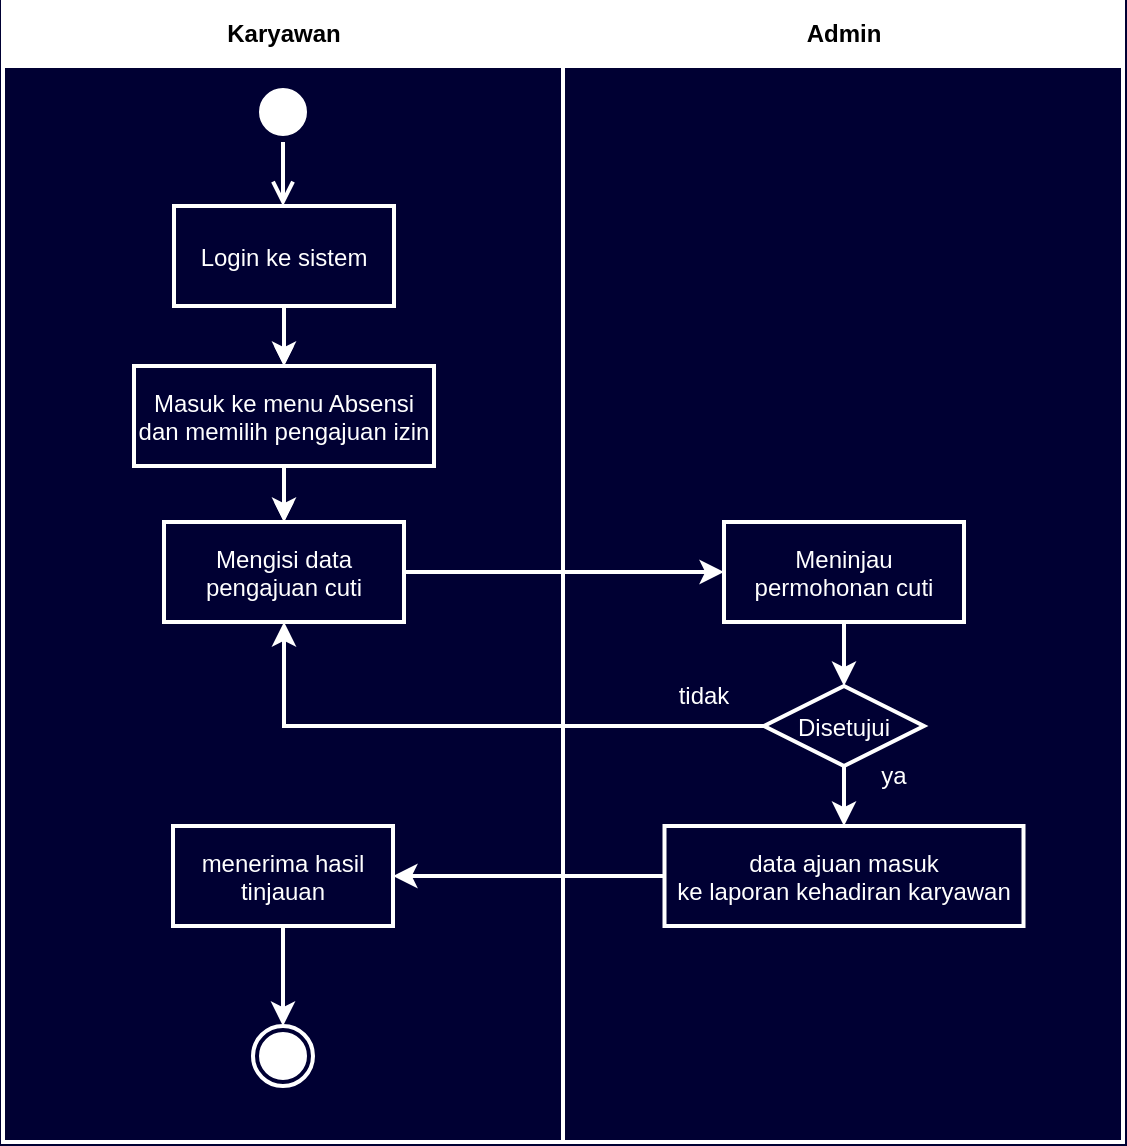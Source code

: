 <mxfile version="24.6.4" type="github">
  <diagram name="Page-1" id="e7e014a7-5840-1c2e-5031-d8a46d1fe8dd">
    <mxGraphModel dx="832" dy="491" grid="1" gridSize="10" guides="1" tooltips="1" connect="1" arrows="1" fold="1" page="1" pageScale="1" pageWidth="1169" pageHeight="826" background="#000033" math="0" shadow="0">
      <root>
        <mxCell id="0" />
        <mxCell id="1" parent="0" />
        <mxCell id="2" value="Karyawan" style="swimlane;whiteSpace=wrap;strokeColor=#FFFFFF;startSize=32;strokeWidth=2;" parent="1" vertex="1">
          <mxGeometry x="164.5" y="128" width="280" height="570" as="geometry" />
        </mxCell>
        <mxCell id="5" value="" style="ellipse;shape=startState;fillColor=#FFFFFF;strokeColor=#FFFFFF;strokeWidth=2;" parent="2" vertex="1">
          <mxGeometry x="125" y="40" width="30" height="30" as="geometry" />
        </mxCell>
        <mxCell id="6" value="" style="edgeStyle=elbowEdgeStyle;elbow=horizontal;verticalAlign=bottom;endArrow=open;endSize=8;strokeColor=#FFFFFF;endFill=1;rounded=0;strokeWidth=2;" parent="2" source="5" target="7" edge="1">
          <mxGeometry x="100" y="40" as="geometry">
            <mxPoint x="115" y="110" as="targetPoint" />
          </mxGeometry>
        </mxCell>
        <mxCell id="1oRJ0cOECCOfoFt3JvZV-47" style="edgeStyle=orthogonalEdgeStyle;rounded=0;orthogonalLoop=1;jettySize=auto;html=1;exitX=0.5;exitY=1;exitDx=0;exitDy=0;entryX=0.5;entryY=0;entryDx=0;entryDy=0;strokeColor=#FFFFFF;strokeWidth=2;" edge="1" parent="2" source="7" target="8">
          <mxGeometry relative="1" as="geometry" />
        </mxCell>
        <mxCell id="7" value="Login ke sistem" style="strokeColor=#FFFFFF;fontColor=#FFFFFF;fillColor=none;strokeWidth=2;" parent="2" vertex="1">
          <mxGeometry x="85.5" y="102" width="110" height="50" as="geometry" />
        </mxCell>
        <mxCell id="1oRJ0cOECCOfoFt3JvZV-48" style="edgeStyle=orthogonalEdgeStyle;rounded=0;orthogonalLoop=1;jettySize=auto;html=1;exitX=0.5;exitY=1;exitDx=0;exitDy=0;entryX=0.5;entryY=0;entryDx=0;entryDy=0;strokeColor=#FFFFFF;strokeWidth=2;" edge="1" parent="2" source="8" target="10">
          <mxGeometry relative="1" as="geometry" />
        </mxCell>
        <mxCell id="8" value="Masuk ke menu Absensi&#xa;dan memilih pengajuan izin" style="strokeColor=#FFFFFF;fontColor=#FFFFFF;fillColor=none;strokeWidth=2;" parent="2" vertex="1">
          <mxGeometry x="65.5" y="182" width="150" height="50" as="geometry" />
        </mxCell>
        <mxCell id="9" value="" style="endArrow=open;strokeColor=#FFFFFF;endFill=1;rounded=0;fontColor=#FFFFFF;strokeWidth=2;" parent="2" source="7" target="8" edge="1">
          <mxGeometry relative="1" as="geometry" />
        </mxCell>
        <mxCell id="10" value="Mengisi data&#xa;pengajuan cuti" style="strokeColor=#FFFFFF;fontColor=#FFFFFF;fillColor=none;strokeWidth=2;" parent="2" vertex="1">
          <mxGeometry x="80.5" y="260" width="120" height="50" as="geometry" />
        </mxCell>
        <mxCell id="11" value="" style="endArrow=open;strokeColor=#FFFFFF;endFill=1;rounded=0;fontColor=#FFFFFF;strokeWidth=2;" parent="2" source="8" target="10" edge="1">
          <mxGeometry relative="1" as="geometry" />
        </mxCell>
        <mxCell id="1oRJ0cOECCOfoFt3JvZV-55" style="edgeStyle=orthogonalEdgeStyle;rounded=0;orthogonalLoop=1;jettySize=auto;html=1;exitX=0.5;exitY=1;exitDx=0;exitDy=0;entryX=0.5;entryY=0;entryDx=0;entryDy=0;strokeColor=#FFFFFF;strokeWidth=2;" edge="1" parent="2" source="1oRJ0cOECCOfoFt3JvZV-43" target="1oRJ0cOECCOfoFt3JvZV-41">
          <mxGeometry relative="1" as="geometry" />
        </mxCell>
        <mxCell id="1oRJ0cOECCOfoFt3JvZV-43" value="menerima hasil&#xa;tinjauan" style="strokeColor=#FFFFFF;fontColor=#FFFFFF;fillColor=none;strokeWidth=2;" vertex="1" parent="2">
          <mxGeometry x="85" y="412" width="110" height="50" as="geometry" />
        </mxCell>
        <mxCell id="1oRJ0cOECCOfoFt3JvZV-41" value="" style="ellipse;html=1;shape=endState;fillColor=#FFFFFF;strokeColor=#FFFFFF;strokeWidth=2;" vertex="1" parent="2">
          <mxGeometry x="125" y="512" width="30" height="30" as="geometry" />
        </mxCell>
        <mxCell id="3" value="Admin" style="swimlane;whiteSpace=wrap;strokeColor=#FFFFFF;startSize=32;strokeWidth=2;" parent="1" vertex="1">
          <mxGeometry x="444.5" y="128" width="280" height="570" as="geometry" />
        </mxCell>
        <mxCell id="1oRJ0cOECCOfoFt3JvZV-52" style="edgeStyle=orthogonalEdgeStyle;rounded=0;orthogonalLoop=1;jettySize=auto;html=1;exitX=0.5;exitY=1;exitDx=0;exitDy=0;entryX=0.5;entryY=0;entryDx=0;entryDy=0;strokeColor=#FFFFFF;strokeWidth=2;" edge="1" parent="3" source="21" target="1oRJ0cOECCOfoFt3JvZV-44">
          <mxGeometry relative="1" as="geometry" />
        </mxCell>
        <mxCell id="21" value="Disetujui" style="rhombus;fillColor=none;strokeColor=#FFFFFF;fontColor=#FFFFFF;strokeWidth=2;" parent="3" vertex="1">
          <mxGeometry x="100.5" y="342" width="80" height="40" as="geometry" />
        </mxCell>
        <mxCell id="1oRJ0cOECCOfoFt3JvZV-50" style="edgeStyle=orthogonalEdgeStyle;rounded=0;orthogonalLoop=1;jettySize=auto;html=1;exitX=0.5;exitY=1;exitDx=0;exitDy=0;entryX=0.5;entryY=0;entryDx=0;entryDy=0;strokeColor=#FFFFFF;strokeWidth=2;" edge="1" parent="3" source="1oRJ0cOECCOfoFt3JvZV-42" target="21">
          <mxGeometry relative="1" as="geometry" />
        </mxCell>
        <mxCell id="1oRJ0cOECCOfoFt3JvZV-42" value="Meninjau&#xa;permohonan cuti" style="strokeColor=#FFFFFF;fontColor=#FFFFFF;fillColor=none;strokeWidth=2;" vertex="1" parent="3">
          <mxGeometry x="80.5" y="260" width="120" height="50" as="geometry" />
        </mxCell>
        <mxCell id="1oRJ0cOECCOfoFt3JvZV-44" value="data ajuan masuk&#xa;ke laporan kehadiran karyawan" style="strokeColor=#FFFFFF;fontColor=#FFFFFF;fillColor=none;strokeWidth=2;" vertex="1" parent="3">
          <mxGeometry x="50.75" y="412" width="179.5" height="50" as="geometry" />
        </mxCell>
        <mxCell id="1oRJ0cOECCOfoFt3JvZV-56" value="&lt;font color=&quot;#ffffff&quot;&gt;ya&lt;/font&gt;" style="text;html=1;align=center;verticalAlign=middle;whiteSpace=wrap;rounded=0;" vertex="1" parent="3">
          <mxGeometry x="135.5" y="372" width="60" height="30" as="geometry" />
        </mxCell>
        <mxCell id="1oRJ0cOECCOfoFt3JvZV-57" value="&lt;font color=&quot;#ffffff&quot;&gt;tidak&lt;/font&gt;" style="text;html=1;align=center;verticalAlign=middle;whiteSpace=wrap;rounded=0;" vertex="1" parent="3">
          <mxGeometry x="40.5" y="332" width="60" height="30" as="geometry" />
        </mxCell>
        <mxCell id="1oRJ0cOECCOfoFt3JvZV-49" style="edgeStyle=orthogonalEdgeStyle;rounded=0;orthogonalLoop=1;jettySize=auto;html=1;exitX=1;exitY=0.5;exitDx=0;exitDy=0;entryX=0;entryY=0.5;entryDx=0;entryDy=0;strokeColor=#FFFFFF;strokeWidth=2;" edge="1" parent="1" source="10" target="1oRJ0cOECCOfoFt3JvZV-42">
          <mxGeometry relative="1" as="geometry" />
        </mxCell>
        <mxCell id="1oRJ0cOECCOfoFt3JvZV-51" style="edgeStyle=orthogonalEdgeStyle;rounded=0;orthogonalLoop=1;jettySize=auto;html=1;exitX=0;exitY=0.5;exitDx=0;exitDy=0;entryX=0.5;entryY=1;entryDx=0;entryDy=0;strokeColor=#FFFFFF;strokeWidth=2;" edge="1" parent="1" source="21" target="10">
          <mxGeometry relative="1" as="geometry" />
        </mxCell>
        <mxCell id="1oRJ0cOECCOfoFt3JvZV-53" style="edgeStyle=orthogonalEdgeStyle;rounded=0;orthogonalLoop=1;jettySize=auto;html=1;exitX=0;exitY=0.5;exitDx=0;exitDy=0;entryX=1;entryY=0.5;entryDx=0;entryDy=0;strokeColor=#FFFFFF;strokeWidth=2;" edge="1" parent="1" source="1oRJ0cOECCOfoFt3JvZV-44" target="1oRJ0cOECCOfoFt3JvZV-43">
          <mxGeometry relative="1" as="geometry" />
        </mxCell>
      </root>
    </mxGraphModel>
  </diagram>
</mxfile>
